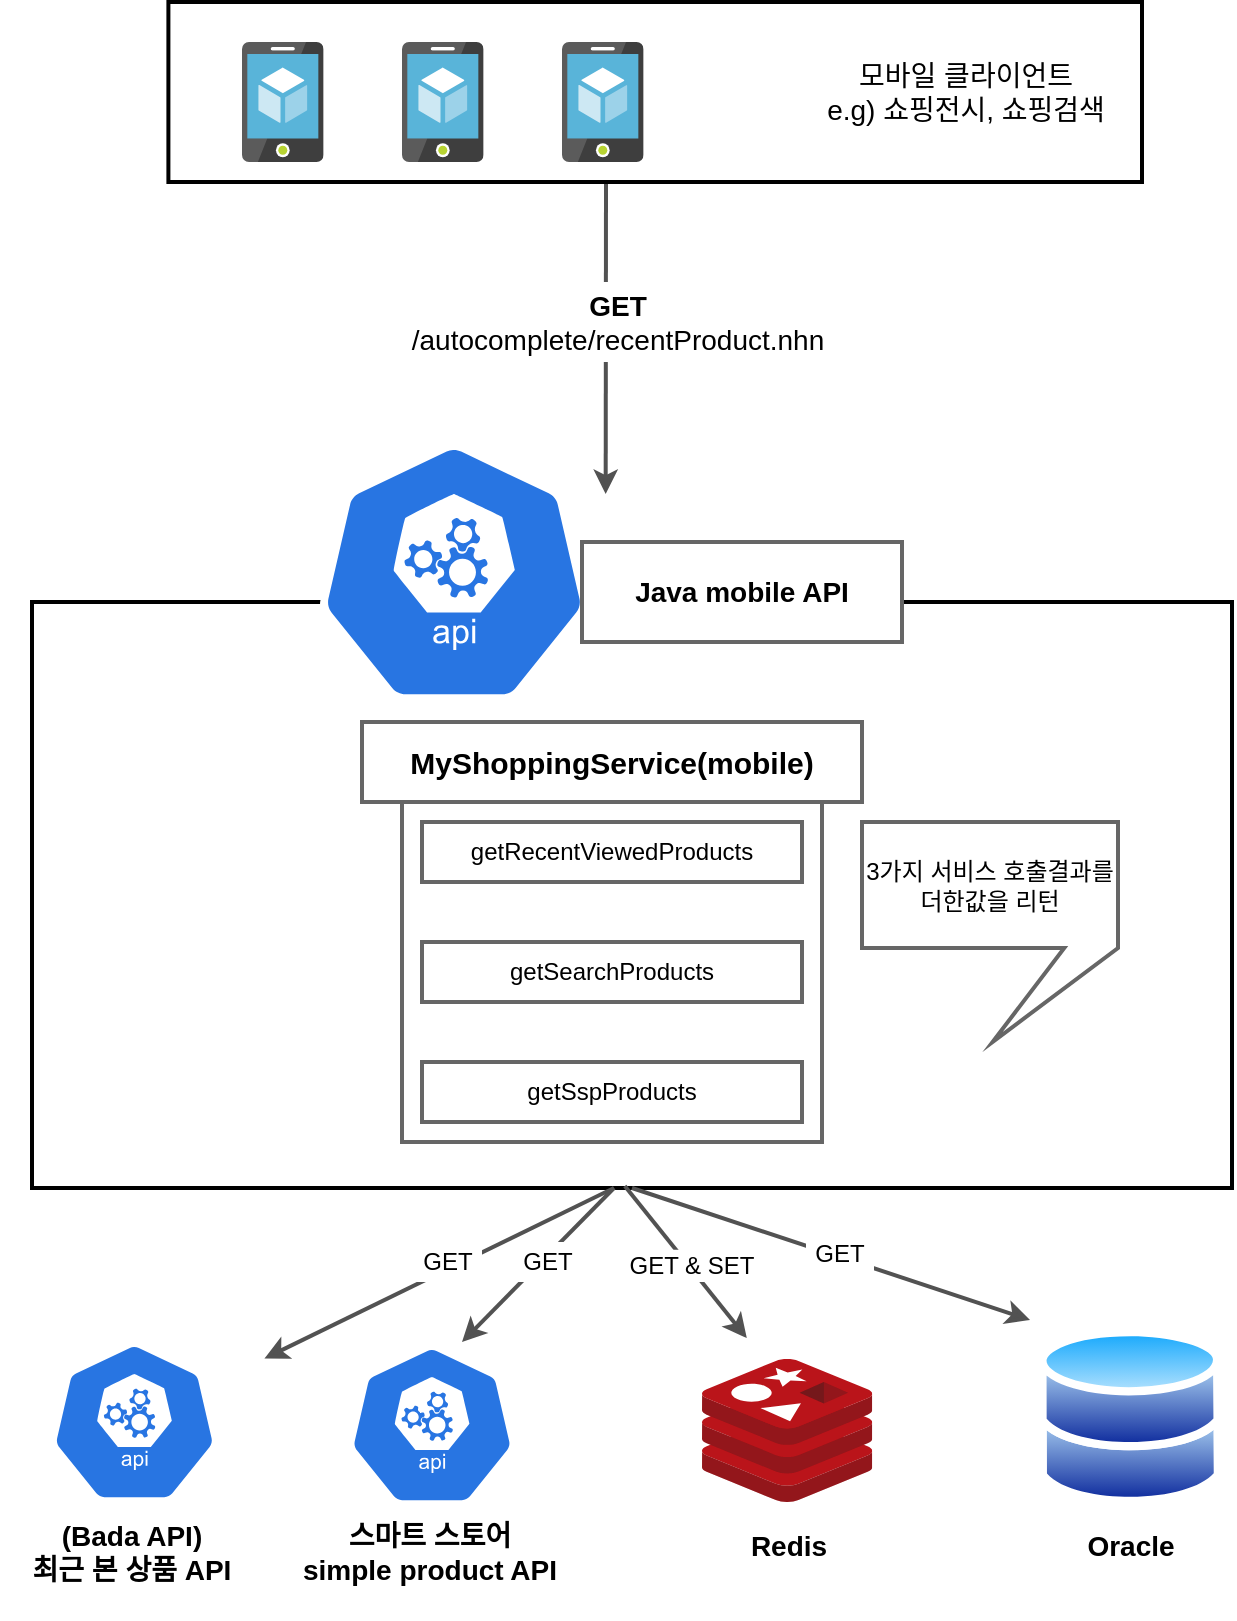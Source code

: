 <mxfile version="12.8.2" type="github">
  <diagram id="Ht1M8jgEwFfnCIfOTk4-" name="Page-1">
    <mxGraphModel dx="1951" dy="1958" grid="1" gridSize="10" guides="1" tooltips="1" connect="1" arrows="1" fold="1" page="1" pageScale="1" pageWidth="1169" pageHeight="827" math="0" shadow="0">
      <root>
        <mxCell id="0" />
        <mxCell id="1" parent="0" />
        <mxCell id="T-MR8SzM-c59_lT_EgYp-1" value="" style="aspect=fixed;perimeter=ellipsePerimeter;html=1;align=center;shadow=0;dashed=0;spacingTop=3;image;image=img/lib/active_directory/databases.svg;" vertex="1" parent="1">
          <mxGeometry x="758.16" y="-127.75" width="91.84" height="90" as="geometry" />
        </mxCell>
        <mxCell id="T-MR8SzM-c59_lT_EgYp-4" value="&lt;font style=&quot;font-size: 14px&quot;&gt;&lt;b&gt;Oracle&lt;/b&gt;&lt;/font&gt;" style="text;html=1;resizable=0;autosize=1;align=center;verticalAlign=middle;points=[];fillColor=none;strokeColor=none;rounded=0;" vertex="1" parent="1">
          <mxGeometry x="774.08" y="-28.5" width="60" height="20" as="geometry" />
        </mxCell>
        <mxCell id="T-MR8SzM-c59_lT_EgYp-5" value="" style="aspect=fixed;html=1;points=[];align=center;image;fontSize=12;image=img/lib/mscae/Cache_Redis_Product.svg;" vertex="1" parent="1">
          <mxGeometry x="590" y="-111.5" width="85.12" height="71.5" as="geometry" />
        </mxCell>
        <mxCell id="T-MR8SzM-c59_lT_EgYp-6" value="&lt;font style=&quot;font-size: 14px&quot;&gt;&lt;b&gt;Redis&lt;/b&gt;&lt;/font&gt;" style="text;html=1;resizable=0;autosize=1;align=center;verticalAlign=middle;points=[];fillColor=none;strokeColor=none;rounded=0;" vertex="1" parent="1">
          <mxGeometry x="607.56" y="-28.5" width="50" height="20" as="geometry" />
        </mxCell>
        <mxCell id="T-MR8SzM-c59_lT_EgYp-7" value="" style="aspect=fixed;html=1;points=[];align=center;image;fontSize=12;image=img/lib/mscae/App_Service_Mobile_App.svg;" vertex="1" parent="1">
          <mxGeometry x="360" y="-770" width="40.8" height="60" as="geometry" />
        </mxCell>
        <mxCell id="T-MR8SzM-c59_lT_EgYp-8" value="" style="aspect=fixed;html=1;points=[];align=center;image;fontSize=12;image=img/lib/mscae/App_Service_Mobile_App.svg;" vertex="1" parent="1">
          <mxGeometry x="440" y="-770" width="40.8" height="60" as="geometry" />
        </mxCell>
        <mxCell id="T-MR8SzM-c59_lT_EgYp-9" value="" style="aspect=fixed;html=1;points=[];align=center;image;fontSize=12;image=img/lib/mscae/App_Service_Mobile_App.svg;" vertex="1" parent="1">
          <mxGeometry x="520" y="-770" width="40.8" height="60" as="geometry" />
        </mxCell>
        <mxCell id="T-MR8SzM-c59_lT_EgYp-10" value="" style="endArrow=classic;html=1;strokeColor=#525252;strokeWidth=2;entryX=0.9;entryY=0.2;entryDx=0;entryDy=0;entryPerimeter=0;" edge="1" parent="1" target="T-MR8SzM-c59_lT_EgYp-15">
          <mxGeometry width="50" height="50" relative="1" as="geometry">
            <mxPoint x="542" y="-699" as="sourcePoint" />
            <mxPoint x="540" y="-560" as="targetPoint" />
            <Array as="points" />
          </mxGeometry>
        </mxCell>
        <mxCell id="T-MR8SzM-c59_lT_EgYp-16" value="" style="shape=image;html=1;verticalAlign=top;verticalLabelPosition=bottom;labelBackgroundColor=#ffffff;imageAspect=0;aspect=fixed;image=https://cdn4.iconfinder.com/data/icons/essential-app-1/16/dot-more-menu-hide-128.png" vertex="1" parent="1">
          <mxGeometry x="585" y="-770" width="57" height="57" as="geometry" />
        </mxCell>
        <mxCell id="T-MR8SzM-c59_lT_EgYp-18" value="" style="rounded=0;whiteSpace=wrap;html=1;strokeWidth=2;fillColor=none;" vertex="1" parent="1">
          <mxGeometry x="323.2" y="-790" width="486.8" height="90" as="geometry" />
        </mxCell>
        <mxCell id="T-MR8SzM-c59_lT_EgYp-22" value="&lt;font style=&quot;font-size: 14px&quot;&gt;모바일 클라이언트&lt;br&gt;e.g) 쇼핑전시, 쇼핑검색&lt;/font&gt;" style="text;html=1;strokeColor=none;fillColor=none;align=center;verticalAlign=middle;whiteSpace=wrap;rounded=0;" vertex="1" parent="1">
          <mxGeometry x="642" y="-770" width="160" height="50" as="geometry" />
        </mxCell>
        <mxCell id="T-MR8SzM-c59_lT_EgYp-29" value="" style="rounded=0;whiteSpace=wrap;html=1;strokeWidth=2;fillColor=none;" vertex="1" parent="1">
          <mxGeometry x="255.0" y="-490" width="600" height="293" as="geometry" />
        </mxCell>
        <mxCell id="T-MR8SzM-c59_lT_EgYp-15" value="" style="html=1;dashed=0;whitespace=wrap;fillColor=#2875E2;strokeColor=#ffffff;points=[[0.005,0.63,0],[0.1,0.2,0],[0.9,0.2,0],[0.5,0,0],[0.995,0.63,0],[0.72,0.99,0],[0.5,1,0],[0.28,0.99,0]];shape=mxgraph.kubernetes.icon;prIcon=api" vertex="1" parent="1">
          <mxGeometry x="371.2" y="-570" width="189.6" height="130" as="geometry" />
        </mxCell>
        <mxCell id="T-MR8SzM-c59_lT_EgYp-23" value="&lt;span style=&quot;font-size: 14px&quot;&gt;&lt;b&gt;Java mobile API&lt;/b&gt;&lt;/span&gt;" style="text;html=1;align=center;verticalAlign=middle;whiteSpace=wrap;rounded=0;fillColor=#ffffff;strokeColor=#666666;strokeWidth=2;" vertex="1" parent="1">
          <mxGeometry x="530" y="-520" width="160" height="50" as="geometry" />
        </mxCell>
        <mxCell id="T-MR8SzM-c59_lT_EgYp-33" value="" style="rounded=0;whiteSpace=wrap;html=1;strokeColor=#666666;strokeWidth=2;fillColor=#ffffff;" vertex="1" parent="1">
          <mxGeometry x="440" y="-413" width="210" height="193" as="geometry" />
        </mxCell>
        <mxCell id="T-MR8SzM-c59_lT_EgYp-32" value="&lt;font style=&quot;font-size: 15px&quot;&gt;&lt;b&gt;MyShoppingService(mobile)&lt;/b&gt;&lt;/font&gt;" style="rounded=0;whiteSpace=wrap;html=1;strokeColor=#666666;strokeWidth=2;fillColor=#ffffff;" vertex="1" parent="1">
          <mxGeometry x="420" y="-430" width="250" height="40" as="geometry" />
        </mxCell>
        <mxCell id="T-MR8SzM-c59_lT_EgYp-34" value="getRecentViewedProducts" style="rounded=0;whiteSpace=wrap;html=1;strokeColor=#666666;strokeWidth=2;fillColor=#ffffff;" vertex="1" parent="1">
          <mxGeometry x="450" y="-380" width="190" height="30" as="geometry" />
        </mxCell>
        <mxCell id="T-MR8SzM-c59_lT_EgYp-35" value="" style="shape=image;html=1;verticalAlign=top;verticalLabelPosition=bottom;labelBackgroundColor=#ffffff;imageAspect=0;aspect=fixed;image=https://cdn0.iconfinder.com/data/icons/slim-square-icons-basics/100/basics-15-128.png;strokeColor=#666666;strokeWidth=2;fillColor=#ffffff;" vertex="1" parent="1">
          <mxGeometry x="525.4" y="-350" width="30" height="30" as="geometry" />
        </mxCell>
        <mxCell id="T-MR8SzM-c59_lT_EgYp-36" value="getSspProducts" style="rounded=0;whiteSpace=wrap;html=1;strokeColor=#666666;strokeWidth=2;fillColor=#ffffff;" vertex="1" parent="1">
          <mxGeometry x="450" y="-260" width="190" height="30" as="geometry" />
        </mxCell>
        <mxCell id="T-MR8SzM-c59_lT_EgYp-37" value="getSearchProducts" style="rounded=0;whiteSpace=wrap;html=1;strokeColor=#666666;strokeWidth=2;fillColor=#ffffff;" vertex="1" parent="1">
          <mxGeometry x="450" y="-320" width="190" height="30" as="geometry" />
        </mxCell>
        <mxCell id="T-MR8SzM-c59_lT_EgYp-38" value="" style="shape=image;html=1;verticalAlign=top;verticalLabelPosition=bottom;labelBackgroundColor=#ffffff;imageAspect=0;aspect=fixed;image=https://cdn0.iconfinder.com/data/icons/slim-square-icons-basics/100/basics-15-128.png;strokeColor=#666666;strokeWidth=2;fillColor=#ffffff;" vertex="1" parent="1">
          <mxGeometry x="525.4" y="-290" width="30" height="30" as="geometry" />
        </mxCell>
        <mxCell id="T-MR8SzM-c59_lT_EgYp-39" value="3가지 서비스 호출결과를 더한값을 리턴" style="shape=callout;whiteSpace=wrap;html=1;perimeter=calloutPerimeter;strokeColor=#666666;strokeWidth=2;fillColor=#ffffff;size=47;position=0.79;base=128;position2=0.51;rotation=0;" vertex="1" parent="1">
          <mxGeometry x="670" y="-380" width="128" height="110" as="geometry" />
        </mxCell>
        <mxCell id="T-MR8SzM-c59_lT_EgYp-40" value="" style="html=1;dashed=0;whitespace=wrap;fillColor=#2875E2;strokeColor=#ffffff;points=[[0.005,0.63,0],[0.1,0.2,0],[0.9,0.2,0],[0.5,0,0],[0.995,0.63,0],[0.72,0.99,0],[0.5,1,0],[0.28,0.99,0]];shape=mxgraph.kubernetes.icon;prIcon=api" vertex="1" parent="1">
          <mxGeometry x="241.2" y="-120" width="130" height="80" as="geometry" />
        </mxCell>
        <mxCell id="T-MR8SzM-c59_lT_EgYp-41" value="&lt;b style=&quot;font-size: 14px&quot;&gt;&lt;br&gt;(Bada API)&lt;/b&gt;&lt;span style=&quot;font-size: 14px&quot;&gt;&lt;b&gt;&lt;br&gt;최근 본 상품 API&lt;br&gt;&lt;br&gt;&lt;/b&gt;&lt;/span&gt;" style="text;html=1;align=center;verticalAlign=middle;whiteSpace=wrap;rounded=0;fillColor=none;strokeColor=none;strokeWidth=2;" vertex="1" parent="1">
          <mxGeometry x="239.2" y="-35" width="132" height="40" as="geometry" />
        </mxCell>
        <mxCell id="T-MR8SzM-c59_lT_EgYp-42" value="" style="html=1;dashed=0;whitespace=wrap;fillColor=#2875E2;strokeColor=#ffffff;points=[[0.005,0.63,0],[0.1,0.2,0],[0.9,0.2,0],[0.5,0,0],[0.995,0.63,0],[0.72,0.99,0],[0.5,1,0],[0.28,0.99,0]];shape=mxgraph.kubernetes.icon;prIcon=api" vertex="1" parent="1">
          <mxGeometry x="390" y="-118.5" width="130" height="80" as="geometry" />
        </mxCell>
        <mxCell id="T-MR8SzM-c59_lT_EgYp-43" value="&lt;span style=&quot;font-size: 14px&quot;&gt;&lt;b&gt;스마트 스토어 &lt;br&gt;simple product API&lt;/b&gt;&lt;/span&gt;" style="text;html=1;align=center;verticalAlign=middle;whiteSpace=wrap;rounded=0;fillColor=none;strokeColor=none;strokeWidth=2;" vertex="1" parent="1">
          <mxGeometry x="388" y="-40" width="132" height="50" as="geometry" />
        </mxCell>
        <mxCell id="T-MR8SzM-c59_lT_EgYp-44" value="" style="endArrow=classic;html=1;strokeColor=#525252;strokeWidth=2;exitX=0.485;exitY=1;exitDx=0;exitDy=0;exitPerimeter=0;" edge="1" parent="1" source="T-MR8SzM-c59_lT_EgYp-29" target="T-MR8SzM-c59_lT_EgYp-40">
          <mxGeometry width="50" height="50" relative="1" as="geometry">
            <mxPoint x="338" y="-140" as="sourcePoint" />
            <mxPoint x="388" y="-190" as="targetPoint" />
            <Array as="points" />
          </mxGeometry>
        </mxCell>
        <mxCell id="T-MR8SzM-c59_lT_EgYp-45" value="" style="endArrow=classic;html=1;strokeColor=#525252;strokeWidth=2;exitX=0.485;exitY=1;exitDx=0;exitDy=0;exitPerimeter=0;" edge="1" parent="1" source="T-MR8SzM-c59_lT_EgYp-29">
          <mxGeometry width="50" height="50" relative="1" as="geometry">
            <mxPoint x="454" y="-187" as="sourcePoint" />
            <mxPoint x="470" y="-120" as="targetPoint" />
            <Array as="points" />
          </mxGeometry>
        </mxCell>
        <mxCell id="T-MR8SzM-c59_lT_EgYp-46" value="" style="endArrow=classic;html=1;strokeColor=#525252;strokeWidth=2;exitX=0.49;exitY=1.003;exitDx=0;exitDy=0;exitPerimeter=0;" edge="1" parent="1">
          <mxGeometry width="50" height="50" relative="1" as="geometry">
            <mxPoint x="551.4" y="-198.061" as="sourcePoint" />
            <mxPoint x="612.4" y="-121.94" as="targetPoint" />
            <Array as="points" />
          </mxGeometry>
        </mxCell>
        <mxCell id="T-MR8SzM-c59_lT_EgYp-47" value="" style="endArrow=classic;html=1;strokeColor=#525252;strokeWidth=2;exitX=0.5;exitY=1;exitDx=0;exitDy=0;entryX=-0.045;entryY=-0.036;entryDx=0;entryDy=0;entryPerimeter=0;" edge="1" parent="1" source="T-MR8SzM-c59_lT_EgYp-29" target="T-MR8SzM-c59_lT_EgYp-1">
          <mxGeometry width="50" height="50" relative="1" as="geometry">
            <mxPoint x="559" y="-186.121" as="sourcePoint" />
            <mxPoint x="620" y="-110" as="targetPoint" />
            <Array as="points" />
          </mxGeometry>
        </mxCell>
        <mxCell id="T-MR8SzM-c59_lT_EgYp-48" value="GET" style="text;html=1;strokeColor=none;fillColor=#ffffff;align=center;verticalAlign=middle;whiteSpace=wrap;rounded=0;" vertex="1" parent="1">
          <mxGeometry x="446" y="-170" width="34" height="20" as="geometry" />
        </mxCell>
        <mxCell id="T-MR8SzM-c59_lT_EgYp-50" value="GET" style="text;html=1;strokeColor=none;fillColor=#ffffff;align=center;verticalAlign=middle;whiteSpace=wrap;rounded=0;" vertex="1" parent="1">
          <mxGeometry x="496" y="-170" width="34" height="20" as="geometry" />
        </mxCell>
        <mxCell id="T-MR8SzM-c59_lT_EgYp-51" value="GET &amp;amp; SET" style="text;html=1;strokeColor=none;fillColor=#ffffff;align=center;verticalAlign=middle;whiteSpace=wrap;rounded=0;" vertex="1" parent="1">
          <mxGeometry x="544.5" y="-166.12" width="80" height="16.12" as="geometry" />
        </mxCell>
        <mxCell id="T-MR8SzM-c59_lT_EgYp-53" value="GET" style="text;html=1;strokeColor=none;fillColor=#ffffff;align=center;verticalAlign=middle;whiteSpace=wrap;rounded=0;" vertex="1" parent="1">
          <mxGeometry x="642" y="-173.87" width="34" height="20" as="geometry" />
        </mxCell>
        <mxCell id="T-MR8SzM-c59_lT_EgYp-56" value="&lt;font style=&quot;font-size: 14px&quot;&gt;&lt;b&gt;GET &lt;br&gt;&lt;/b&gt;/autocomplete/recentProduct.nhn&lt;/font&gt;" style="text;html=1;strokeColor=none;fillColor=#ffffff;align=center;verticalAlign=middle;whiteSpace=wrap;rounded=0;" vertex="1" parent="1">
          <mxGeometry x="426.4" y="-650" width="243.6" height="40" as="geometry" />
        </mxCell>
      </root>
    </mxGraphModel>
  </diagram>
</mxfile>

